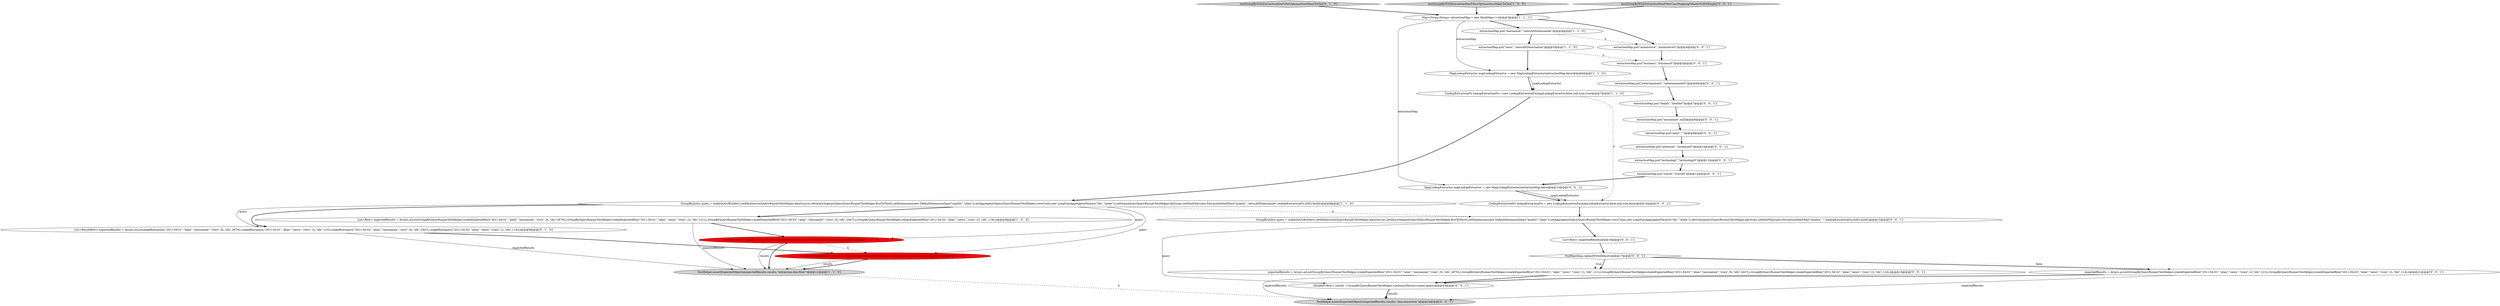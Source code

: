 digraph {
8 [style = filled, label = "extractionMap.put(\"mezzanine\",\"newsANDmezzanine\")@@@4@@@['1', '1', '0']", fillcolor = white, shape = ellipse image = "AAA0AAABBB1BBB"];
20 [style = filled, label = "extractionMap.put(\"automotive\",\"automotive0\")@@@4@@@['0', '0', '1']", fillcolor = white, shape = ellipse image = "AAA0AAABBB3BBB"];
9 [style = filled, label = "List<Row> expectedResults = Arrays.asList(GroupByQueryRunnerTestHelper.createExpectedRow(\"2011-04-01\",\"alias\",\"mezzanine\",\"rows\",3L,\"idx\",2870L),GroupByQueryRunnerTestHelper.createExpectedRow(\"2011-04-01\",\"alias\",\"news\",\"rows\",1L,\"idx\",121L),GroupByQueryRunnerTestHelper.createExpectedRow(\"2011-04-02\",\"alias\",\"mezzanine\",\"rows\",3L,\"idx\",2447L),GroupByQueryRunnerTestHelper.createExpectedRow(\"2011-04-02\",\"alias\",\"news\",\"rows\",1L,\"idx\",114L))@@@9@@@['1', '0', '0']", fillcolor = white, shape = ellipse image = "AAA0AAABBB1BBB"];
17 [style = filled, label = "extractionMap.put(\"travel\",\"travel0\")@@@12@@@['0', '0', '1']", fillcolor = white, shape = ellipse image = "AAA0AAABBB3BBB"];
31 [style = filled, label = "LookupExtractionFn lookupExtractionFn = new LookupExtractionFn(mapLookupExtractor,false,null,true,false)@@@14@@@['0', '0', '1']", fillcolor = white, shape = ellipse image = "AAA0AAABBB3BBB"];
15 [style = filled, label = "Iterable<Row> results = GroupByQueryRunnerTestHelper.runQuery(factory,runner,query)@@@23@@@['0', '0', '1']", fillcolor = white, shape = ellipse image = "AAA0AAABBB3BBB"];
25 [style = filled, label = "extractionMap.put(\"technology\",\"technology0\")@@@11@@@['0', '0', '1']", fillcolor = white, shape = ellipse image = "AAA0AAABBB3BBB"];
0 [style = filled, label = "LookupExtractionFn lookupExtractionFn = new LookupExtractionFn(mapLookupExtractor,false,null,true,true)@@@7@@@['1', '1', '0']", fillcolor = white, shape = ellipse image = "AAA0AAABBB1BBB"];
19 [style = filled, label = "GroupByQuery query = makeQueryBuilder().setDataSource(QueryRunnerTestHelper.dataSource).setQuerySegmentSpec(QueryRunnerTestHelper.firstToThird).setDimensions(new DefaultDimensionSpec(\"quality\",\"alias\")).setAggregatorSpecs(QueryRunnerTestHelper.rowsCount,new LongSumAggregatorFactory(\"idx\",\"index\")).setGranularity(QueryRunnerTestHelper.dayGran).setDimFilter(new ExtractionDimFilter(\"quality\",\"\",lookupExtractionFn,null)).build()@@@15@@@['0', '0', '1']", fillcolor = white, shape = ellipse image = "AAA0AAABBB3BBB"];
28 [style = filled, label = "expectedResults = Arrays.asList(GroupByQueryRunnerTestHelper.createExpectedRow(\"2011-04-01\",\"alias\",\"news\",\"rows\",1L,\"idx\",121L),GroupByQueryRunnerTestHelper.createExpectedRow(\"2011-04-02\",\"alias\",\"news\",\"rows\",1L,\"idx\",114L))@@@21@@@['0', '0', '1']", fillcolor = white, shape = ellipse image = "AAA0AAABBB3BBB"];
12 [style = filled, label = "List<ResultRow> expectedResults = Arrays.asList(makeRow(query,\"2011-04-01\",\"alias\",\"mezzanine\",\"rows\",3L,\"idx\",2870L),makeRow(query,\"2011-04-01\",\"alias\",\"news\",\"rows\",1L,\"idx\",121L),makeRow(query,\"2011-04-02\",\"alias\",\"mezzanine\",\"rows\",3L,\"idx\",2447L),makeRow(query,\"2011-04-02\",\"alias\",\"news\",\"rows\",1L,\"idx\",114L))@@@9@@@['0', '1', '0']", fillcolor = white, shape = ellipse image = "AAA0AAABBB2BBB"];
10 [style = filled, label = "testGroupByWithExtractionDimFilterOptimazitionManyToOne['0', '1', '0']", fillcolor = lightgray, shape = diamond image = "AAA0AAABBB2BBB"];
3 [style = filled, label = "TestHelper.assertExpectedObjects(expectedResults,results,\"extraction-dim-filter\")@@@11@@@['1', '1', '0']", fillcolor = lightgray, shape = ellipse image = "AAA0AAABBB1BBB"];
18 [style = filled, label = "extractionMap.put(\"premium\",\"premium0\")@@@10@@@['0', '0', '1']", fillcolor = white, shape = ellipse image = "AAA0AAABBB3BBB"];
23 [style = filled, label = "MapLookupExtractor mapLookupExtractor = new MapLookupExtractor(extractionMap,false)@@@13@@@['0', '0', '1']", fillcolor = white, shape = ellipse image = "AAA0AAABBB3BBB"];
5 [style = filled, label = "MapLookupExtractor mapLookupExtractor = new MapLookupExtractor(extractionMap,false)@@@6@@@['1', '1', '0']", fillcolor = white, shape = ellipse image = "AAA0AAABBB1BBB"];
2 [style = filled, label = "extractionMap.put(\"news\",\"newsANDmezzanine\")@@@5@@@['1', '1', '0']", fillcolor = white, shape = ellipse image = "AAA0AAABBB1BBB"];
21 [style = filled, label = "extractionMap.put(\"news\",\"\")@@@9@@@['0', '0', '1']", fillcolor = white, shape = ellipse image = "AAA0AAABBB3BBB"];
30 [style = filled, label = "extractionMap.put(\"business\",\"business0\")@@@5@@@['0', '0', '1']", fillcolor = white, shape = ellipse image = "AAA0AAABBB3BBB"];
7 [style = filled, label = "GroupByQuery query = makeQueryBuilder().setDataSource(QueryRunnerTestHelper.dataSource).setQuerySegmentSpec(QueryRunnerTestHelper.firstToThird).setDimensions(new DefaultDimensionSpec(\"quality\",\"alias\")).setAggregatorSpecs(QueryRunnerTestHelper.rowsCount,new LongSumAggregatorFactory(\"idx\",\"index\")).setGranularity(QueryRunnerTestHelper.dayGran).setDimFilter(new ExtractionDimFilter(\"quality\",\"newsANDmezzanine\",lookupExtractionFn,null)).build()@@@8@@@['1', '1', '0']", fillcolor = white, shape = ellipse image = "AAA0AAABBB1BBB"];
26 [style = filled, label = "TestHelper.assertExpectedObjects(expectedResults,results,\"dim-extraction\")@@@24@@@['0', '0', '1']", fillcolor = lightgray, shape = ellipse image = "AAA0AAABBB3BBB"];
1 [style = filled, label = "testGroupByWithExtractionDimFilterOptimazitionManyToOne['1', '0', '0']", fillcolor = lightgray, shape = diamond image = "AAA0AAABBB1BBB"];
24 [style = filled, label = "NullHandling.replaceWithDefault()@@@17@@@['0', '0', '1']", fillcolor = white, shape = diamond image = "AAA0AAABBB3BBB"];
27 [style = filled, label = "extractionMap.put(\"health\",\"health0\")@@@7@@@['0', '0', '1']", fillcolor = white, shape = ellipse image = "AAA0AAABBB3BBB"];
4 [style = filled, label = "Iterable<Row> results = GroupByQueryRunnerTestHelper.runQuery(factory,runner,query)@@@10@@@['1', '0', '0']", fillcolor = red, shape = ellipse image = "AAA1AAABBB1BBB"];
11 [style = filled, label = "Iterable<ResultRow> results = GroupByQueryRunnerTestHelper.runQuery(factory,runner,query)@@@10@@@['0', '1', '0']", fillcolor = red, shape = ellipse image = "AAA1AAABBB2BBB"];
14 [style = filled, label = "List<Row> expectedResults@@@16@@@['0', '0', '1']", fillcolor = white, shape = ellipse image = "AAA0AAABBB3BBB"];
13 [style = filled, label = "extractionMap.put(\"entertainment\",\"entertainment0\")@@@6@@@['0', '0', '1']", fillcolor = white, shape = ellipse image = "AAA0AAABBB3BBB"];
29 [style = filled, label = "testGroupByWithExtractionDimFilterCaseMappingValueIsNullOrEmpty['0', '0', '1']", fillcolor = lightgray, shape = diamond image = "AAA0AAABBB3BBB"];
6 [style = filled, label = "Map<String,String> extractionMap = new HashMap<>()@@@3@@@['1', '1', '1']", fillcolor = white, shape = ellipse image = "AAA0AAABBB1BBB"];
16 [style = filled, label = "extractionMap.put(\"mezzanine\",null)@@@8@@@['0', '0', '1']", fillcolor = white, shape = ellipse image = "AAA0AAABBB3BBB"];
22 [style = filled, label = "expectedResults = Arrays.asList(GroupByQueryRunnerTestHelper.createExpectedRow(\"2011-04-01\",\"alias\",\"mezzanine\",\"rows\",3L,\"idx\",2870L),GroupByQueryRunnerTestHelper.createExpectedRow(\"2011-04-01\",\"alias\",\"news\",\"rows\",1L,\"idx\",121L),GroupByQueryRunnerTestHelper.createExpectedRow(\"2011-04-02\",\"alias\",\"mezzanine\",\"rows\",3L,\"idx\",2447L),GroupByQueryRunnerTestHelper.createExpectedRow(\"2011-04-02\",\"alias\",\"news\",\"rows\",1L,\"idx\",114L))@@@18@@@['0', '0', '1']", fillcolor = white, shape = ellipse image = "AAA0AAABBB3BBB"];
11->3 [style = solid, label="results"];
23->31 [style = bold, label=""];
14->24 [style = bold, label=""];
4->3 [style = bold, label=""];
24->28 [style = bold, label=""];
15->26 [style = solid, label="results"];
22->15 [style = bold, label=""];
30->13 [style = bold, label=""];
28->15 [style = bold, label=""];
3->26 [style = dashed, label="0"];
7->12 [style = solid, label="query"];
7->12 [style = bold, label=""];
9->4 [style = bold, label=""];
22->26 [style = solid, label="expectedResults"];
24->28 [style = dotted, label="false"];
12->11 [style = bold, label=""];
8->20 [style = dashed, label="0"];
23->31 [style = solid, label="mapLookupExtractor"];
28->26 [style = solid, label="expectedResults"];
27->16 [style = bold, label=""];
24->22 [style = bold, label=""];
2->30 [style = dashed, label="0"];
25->17 [style = bold, label=""];
10->6 [style = bold, label=""];
17->23 [style = bold, label=""];
21->18 [style = bold, label=""];
15->26 [style = bold, label=""];
0->7 [style = bold, label=""];
7->9 [style = bold, label=""];
6->20 [style = bold, label=""];
29->6 [style = bold, label=""];
1->6 [style = bold, label=""];
13->27 [style = bold, label=""];
6->5 [style = solid, label="extractionMap"];
19->14 [style = bold, label=""];
5->0 [style = bold, label=""];
8->2 [style = bold, label=""];
11->3 [style = bold, label=""];
5->0 [style = solid, label="mapLookupExtractor"];
7->19 [style = dashed, label="0"];
16->21 [style = bold, label=""];
24->22 [style = dotted, label="true"];
6->8 [style = bold, label=""];
0->31 [style = dashed, label="0"];
12->3 [style = solid, label="expectedResults"];
18->25 [style = bold, label=""];
7->4 [style = solid, label="query"];
19->15 [style = solid, label="query"];
4->3 [style = solid, label="results"];
7->11 [style = solid, label="query"];
6->23 [style = solid, label="extractionMap"];
4->11 [style = dashed, label="0"];
20->30 [style = bold, label=""];
31->19 [style = bold, label=""];
2->5 [style = bold, label=""];
9->3 [style = solid, label="expectedResults"];
}
